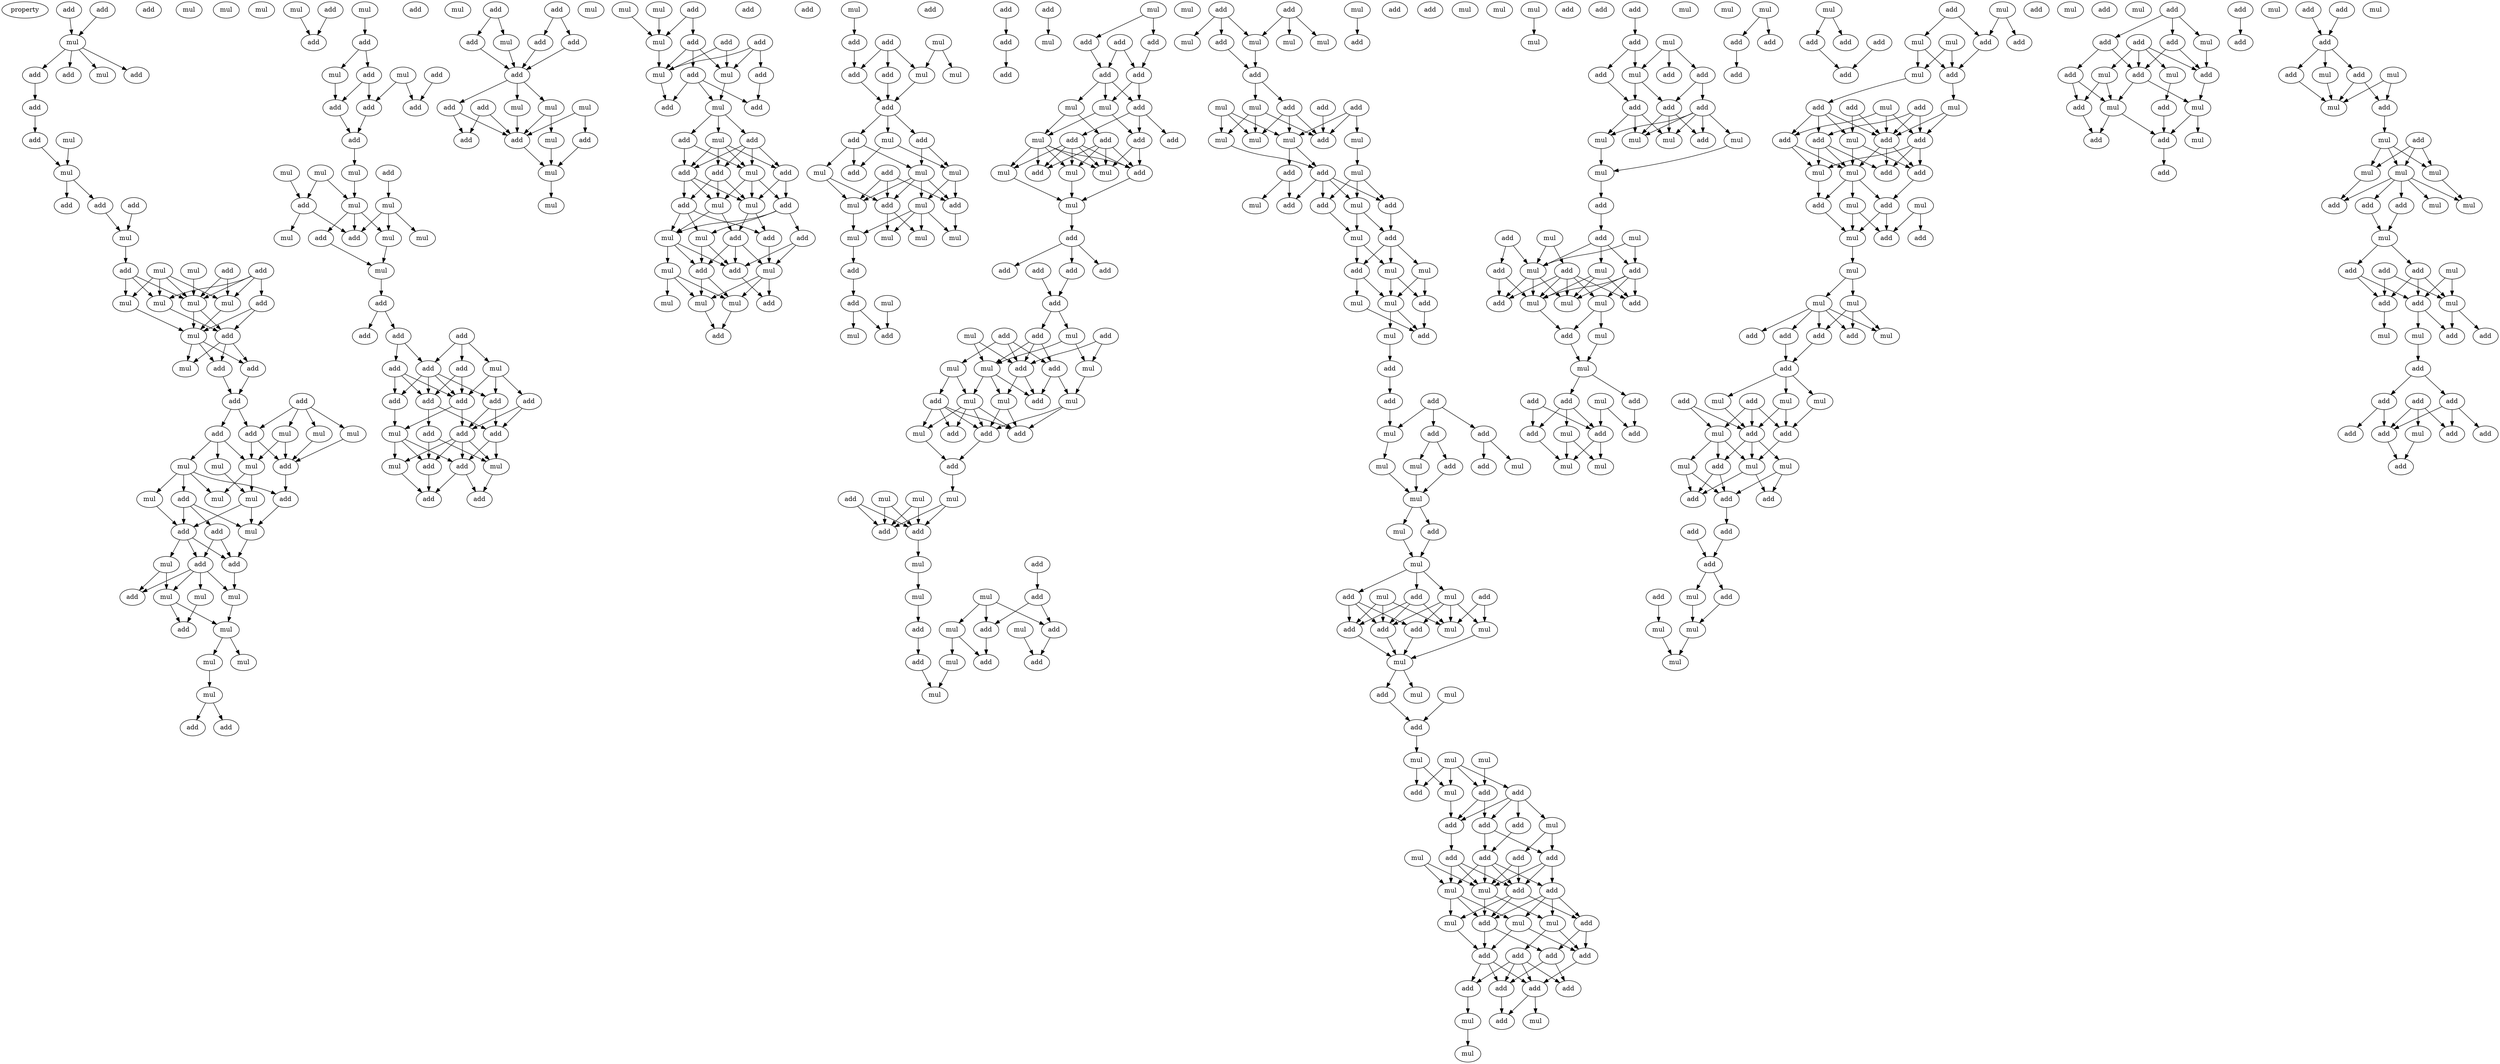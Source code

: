 digraph {
    node [fontcolor=black]
    property [mul=2,lf=1.3]
    0 [ label = add ];
    1 [ label = add ];
    2 [ label = mul ];
    3 [ label = mul ];
    4 [ label = add ];
    5 [ label = mul ];
    6 [ label = add ];
    7 [ label = add ];
    8 [ label = mul ];
    9 [ label = add ];
    10 [ label = mul ];
    11 [ label = add ];
    12 [ label = add ];
    13 [ label = mul ];
    14 [ label = mul ];
    15 [ label = add ];
    16 [ label = add ];
    17 [ label = add ];
    18 [ label = mul ];
    19 [ label = add ];
    20 [ label = add ];
    21 [ label = add ];
    22 [ label = mul ];
    23 [ label = mul ];
    24 [ label = mul ];
    25 [ label = mul ];
    26 [ label = mul ];
    27 [ label = mul ];
    28 [ label = add ];
    29 [ label = mul ];
    30 [ label = add ];
    31 [ label = mul ];
    32 [ label = add ];
    33 [ label = add ];
    34 [ label = add ];
    35 [ label = add ];
    36 [ label = mul ];
    37 [ label = mul ];
    38 [ label = add ];
    39 [ label = mul ];
    40 [ label = add ];
    41 [ label = mul ];
    42 [ label = mul ];
    43 [ label = mul ];
    44 [ label = add ];
    45 [ label = mul ];
    46 [ label = mul ];
    47 [ label = add ];
    48 [ label = add ];
    49 [ label = mul ];
    50 [ label = mul ];
    51 [ label = add ];
    52 [ label = add ];
    53 [ label = mul ];
    54 [ label = add ];
    55 [ label = add ];
    56 [ label = add ];
    57 [ label = mul ];
    58 [ label = mul ];
    59 [ label = mul ];
    60 [ label = add ];
    61 [ label = mul ];
    62 [ label = mul ];
    63 [ label = mul ];
    64 [ label = mul ];
    65 [ label = mul ];
    66 [ label = add ];
    67 [ label = add ];
    68 [ label = add ];
    69 [ label = add ];
    70 [ label = mul ];
    71 [ label = add ];
    72 [ label = add ];
    73 [ label = mul ];
    74 [ label = add ];
    75 [ label = mul ];
    76 [ label = add ];
    77 [ label = add ];
    78 [ label = add ];
    79 [ label = add ];
    80 [ label = mul ];
    81 [ label = add ];
    82 [ label = mul ];
    83 [ label = add ];
    84 [ label = mul ];
    85 [ label = add ];
    86 [ label = mul ];
    87 [ label = mul ];
    88 [ label = add ];
    89 [ label = mul ];
    90 [ label = mul ];
    91 [ label = mul ];
    92 [ label = add ];
    93 [ label = mul ];
    94 [ label = add ];
    95 [ label = add ];
    96 [ label = add ];
    97 [ label = mul ];
    98 [ label = add ];
    99 [ label = add ];
    100 [ label = add ];
    101 [ label = mul ];
    102 [ label = add ];
    103 [ label = add ];
    104 [ label = add ];
    105 [ label = add ];
    106 [ label = add ];
    107 [ label = add ];
    108 [ label = add ];
    109 [ label = add ];
    110 [ label = add ];
    111 [ label = mul ];
    112 [ label = add ];
    113 [ label = add ];
    114 [ label = mul ];
    115 [ label = mul ];
    116 [ label = add ];
    117 [ label = add ];
    118 [ label = add ];
    119 [ label = add ];
    120 [ label = add ];
    121 [ label = mul ];
    122 [ label = add ];
    123 [ label = add ];
    124 [ label = add ];
    125 [ label = mul ];
    126 [ label = add ];
    127 [ label = add ];
    128 [ label = mul ];
    129 [ label = mul ];
    130 [ label = add ];
    131 [ label = mul ];
    132 [ label = add ];
    133 [ label = add ];
    134 [ label = mul ];
    135 [ label = mul ];
    136 [ label = mul ];
    137 [ label = mul ];
    138 [ label = add ];
    139 [ label = add ];
    140 [ label = mul ];
    141 [ label = add ];
    142 [ label = mul ];
    143 [ label = add ];
    144 [ label = add ];
    145 [ label = mul ];
    146 [ label = add ];
    147 [ label = add ];
    148 [ label = mul ];
    149 [ label = add ];
    150 [ label = add ];
    151 [ label = mul ];
    152 [ label = add ];
    153 [ label = add ];
    154 [ label = mul ];
    155 [ label = add ];
    156 [ label = mul ];
    157 [ label = add ];
    158 [ label = add ];
    159 [ label = add ];
    160 [ label = mul ];
    161 [ label = add ];
    162 [ label = add ];
    163 [ label = mul ];
    164 [ label = add ];
    165 [ label = mul ];
    166 [ label = add ];
    167 [ label = mul ];
    168 [ label = add ];
    169 [ label = mul ];
    170 [ label = add ];
    171 [ label = add ];
    172 [ label = mul ];
    173 [ label = add ];
    174 [ label = mul ];
    175 [ label = mul ];
    176 [ label = mul ];
    177 [ label = add ];
    178 [ label = mul ];
    179 [ label = add ];
    180 [ label = mul ];
    181 [ label = add ];
    182 [ label = add ];
    183 [ label = add ];
    184 [ label = mul ];
    185 [ label = mul ];
    186 [ label = add ];
    187 [ label = add ];
    188 [ label = mul ];
    189 [ label = add ];
    190 [ label = add ];
    191 [ label = add ];
    192 [ label = mul ];
    193 [ label = mul ];
    194 [ label = mul ];
    195 [ label = add ];
    196 [ label = mul ];
    197 [ label = add ];
    198 [ label = add ];
    199 [ label = mul ];
    200 [ label = mul ];
    201 [ label = mul ];
    202 [ label = mul ];
    203 [ label = mul ];
    204 [ label = add ];
    205 [ label = mul ];
    206 [ label = add ];
    207 [ label = add ];
    208 [ label = mul ];
    209 [ label = add ];
    210 [ label = add ];
    211 [ label = add ];
    212 [ label = add ];
    213 [ label = mul ];
    214 [ label = add ];
    215 [ label = add ];
    216 [ label = mul ];
    217 [ label = add ];
    218 [ label = add ];
    219 [ label = add ];
    220 [ label = mul ];
    221 [ label = mul ];
    222 [ label = add ];
    223 [ label = mul ];
    224 [ label = add ];
    225 [ label = add ];
    226 [ label = add ];
    227 [ label = add ];
    228 [ label = add ];
    229 [ label = mul ];
    230 [ label = mul ];
    231 [ label = add ];
    232 [ label = mul ];
    233 [ label = mul ];
    234 [ label = add ];
    235 [ label = add ];
    236 [ label = add ];
    237 [ label = add ];
    238 [ label = mul ];
    239 [ label = add ];
    240 [ label = add ];
    241 [ label = add ];
    242 [ label = mul ];
    243 [ label = add ];
    244 [ label = add ];
    245 [ label = mul ];
    246 [ label = mul ];
    247 [ label = add ];
    248 [ label = add ];
    249 [ label = mul ];
    250 [ label = mul ];
    251 [ label = add ];
    252 [ label = add ];
    253 [ label = mul ];
    254 [ label = mul ];
    255 [ label = mul ];
    256 [ label = add ];
    257 [ label = add ];
    258 [ label = mul ];
    259 [ label = add ];
    260 [ label = add ];
    261 [ label = add ];
    262 [ label = mul ];
    263 [ label = mul ];
    264 [ label = mul ];
    265 [ label = add ];
    266 [ label = add ];
    267 [ label = add ];
    268 [ label = mul ];
    269 [ label = mul ];
    270 [ label = mul ];
    271 [ label = add ];
    272 [ label = mul ];
    273 [ label = mul ];
    274 [ label = add ];
    275 [ label = add ];
    276 [ label = add ];
    277 [ label = add ];
    278 [ label = add ];
    279 [ label = mul ];
    280 [ label = add ];
    281 [ label = mul ];
    282 [ label = add ];
    283 [ label = add ];
    284 [ label = mul ];
    285 [ label = add ];
    286 [ label = mul ];
    287 [ label = mul ];
    288 [ label = mul ];
    289 [ label = add ];
    290 [ label = mul ];
    291 [ label = mul ];
    292 [ label = add ];
    293 [ label = add ];
    294 [ label = add ];
    295 [ label = mul ];
    296 [ label = mul ];
    297 [ label = mul ];
    298 [ label = mul ];
    299 [ label = add ];
    300 [ label = add ];
    301 [ label = add ];
    302 [ label = mul ];
    303 [ label = mul ];
    304 [ label = mul ];
    305 [ label = add ];
    306 [ label = add ];
    307 [ label = add ];
    308 [ label = add ];
    309 [ label = mul ];
    310 [ label = mul ];
    311 [ label = mul ];
    312 [ label = add ];
    313 [ label = add ];
    314 [ label = mul ];
    315 [ label = mul ];
    316 [ label = mul ];
    317 [ label = add ];
    318 [ label = add ];
    319 [ label = mul ];
    320 [ label = add ];
    321 [ label = add ];
    322 [ label = add ];
    323 [ label = add ];
    324 [ label = mul ];
    325 [ label = add ];
    326 [ label = add ];
    327 [ label = add ];
    328 [ label = mul ];
    329 [ label = mul ];
    330 [ label = mul ];
    331 [ label = add ];
    332 [ label = mul ];
    333 [ label = mul ];
    334 [ label = add ];
    335 [ label = mul ];
    336 [ label = add ];
    337 [ label = mul ];
    338 [ label = add ];
    339 [ label = add ];
    340 [ label = mul ];
    341 [ label = mul ];
    342 [ label = add ];
    343 [ label = add ];
    344 [ label = add ];
    345 [ label = mul ];
    346 [ label = mul ];
    347 [ label = mul ];
    348 [ label = add ];
    349 [ label = mul ];
    350 [ label = add ];
    351 [ label = mul ];
    352 [ label = add ];
    353 [ label = mul ];
    354 [ label = mul ];
    355 [ label = mul ];
    356 [ label = mul ];
    357 [ label = add ];
    358 [ label = add ];
    359 [ label = mul ];
    360 [ label = add ];
    361 [ label = mul ];
    362 [ label = add ];
    363 [ label = add ];
    364 [ label = add ];
    365 [ label = add ];
    366 [ label = add ];
    367 [ label = mul ];
    368 [ label = add ];
    369 [ label = add ];
    370 [ label = add ];
    371 [ label = mul ];
    372 [ label = mul ];
    373 [ label = add ];
    374 [ label = mul ];
    375 [ label = mul ];
    376 [ label = add ];
    377 [ label = add ];
    378 [ label = mul ];
    379 [ label = add ];
    380 [ label = add ];
    381 [ label = add ];
    382 [ label = add ];
    383 [ label = add ];
    384 [ label = add ];
    385 [ label = add ];
    386 [ label = add ];
    387 [ label = mul ];
    388 [ label = add ];
    389 [ label = mul ];
    390 [ label = mul ];
    391 [ label = mul ];
    392 [ label = add ];
    393 [ label = mul ];
    394 [ label = add ];
    395 [ label = add ];
    396 [ label = add ];
    397 [ label = mul ];
    398 [ label = mul ];
    399 [ label = add ];
    400 [ label = add ];
    401 [ label = add ];
    402 [ label = add ];
    403 [ label = add ];
    404 [ label = add ];
    405 [ label = mul ];
    406 [ label = mul ];
    407 [ label = mul ];
    408 [ label = mul ];
    409 [ label = add ];
    410 [ label = mul ];
    411 [ label = add ];
    412 [ label = add ];
    413 [ label = add ];
    414 [ label = mul ];
    415 [ label = mul ];
    416 [ label = mul ];
    417 [ label = add ];
    418 [ label = add ];
    419 [ label = add ];
    420 [ label = mul ];
    421 [ label = add ];
    422 [ label = add ];
    423 [ label = mul ];
    424 [ label = mul ];
    425 [ label = mul ];
    426 [ label = mul ];
    427 [ label = add ];
    428 [ label = mul ];
    429 [ label = mul ];
    430 [ label = add ];
    431 [ label = add ];
    432 [ label = add ];
    433 [ label = add ];
    434 [ label = add ];
    435 [ label = add ];
    436 [ label = mul ];
    437 [ label = mul ];
    438 [ label = mul ];
    439 [ label = mul ];
    440 [ label = mul ];
    441 [ label = mul ];
    442 [ label = add ];
    443 [ label = add ];
    444 [ label = add ];
    445 [ label = mul ];
    446 [ label = add ];
    447 [ label = add ];
    448 [ label = add ];
    449 [ label = add ];
    450 [ label = add ];
    451 [ label = mul ];
    452 [ label = add ];
    453 [ label = mul ];
    454 [ label = add ];
    455 [ label = mul ];
    456 [ label = add ];
    457 [ label = mul ];
    458 [ label = add ];
    459 [ label = mul ];
    460 [ label = mul ];
    461 [ label = add ];
    462 [ label = add ];
    463 [ label = mul ];
    464 [ label = add ];
    465 [ label = add ];
    466 [ label = add ];
    467 [ label = add ];
    468 [ label = mul ];
    469 [ label = mul ];
    470 [ label = add ];
    471 [ label = add ];
    472 [ label = add ];
    473 [ label = mul ];
    474 [ label = add ];
    475 [ label = mul ];
    476 [ label = add ];
    477 [ label = mul ];
    478 [ label = add ];
    479 [ label = mul ];
    480 [ label = mul ];
    481 [ label = mul ];
    482 [ label = mul ];
    483 [ label = add ];
    484 [ label = add ];
    485 [ label = add ];
    486 [ label = add ];
    487 [ label = add ];
    488 [ label = mul ];
    489 [ label = add ];
    490 [ label = mul ];
    491 [ label = mul ];
    492 [ label = add ];
    493 [ label = add ];
    494 [ label = add ];
    495 [ label = mul ];
    496 [ label = mul ];
    497 [ label = mul ];
    498 [ label = mul ];
    499 [ label = add ];
    500 [ label = add ];
    501 [ label = add ];
    502 [ label = add ];
    503 [ label = add ];
    504 [ label = add ];
    505 [ label = add ];
    506 [ label = add ];
    507 [ label = mul ];
    508 [ label = add ];
    509 [ label = add ];
    510 [ label = mul ];
    511 [ label = mul ];
    512 [ label = mul ];
    513 [ label = add ];
    514 [ label = mul ];
    515 [ label = mul ];
    516 [ label = add ];
    517 [ label = add ];
    518 [ label = mul ];
    519 [ label = add ];
    520 [ label = add ];
    521 [ label = mul ];
    522 [ label = add ];
    523 [ label = mul ];
    524 [ label = add ];
    525 [ label = add ];
    526 [ label = add ];
    527 [ label = mul ];
    528 [ label = mul ];
    529 [ label = add ];
    530 [ label = add ];
    531 [ label = add ];
    532 [ label = mul ];
    533 [ label = add ];
    534 [ label = add ];
    535 [ label = add ];
    536 [ label = mul ];
    537 [ label = add ];
    538 [ label = add ];
    539 [ label = mul ];
    540 [ label = add ];
    541 [ label = mul ];
    542 [ label = mul ];
    543 [ label = add ];
    544 [ label = add ];
    545 [ label = add ];
    546 [ label = mul ];
    547 [ label = mul ];
    548 [ label = add ];
    549 [ label = mul ];
    550 [ label = mul ];
    551 [ label = mul ];
    552 [ label = add ];
    553 [ label = add ];
    554 [ label = add ];
    555 [ label = mul ];
    556 [ label = mul ];
    557 [ label = mul ];
    558 [ label = add ];
    559 [ label = add ];
    560 [ label = mul ];
    561 [ label = add ];
    562 [ label = add ];
    563 [ label = add ];
    564 [ label = mul ];
    565 [ label = add ];
    566 [ label = add ];
    567 [ label = mul ];
    568 [ label = mul ];
    569 [ label = add ];
    570 [ label = add ];
    571 [ label = add ];
    572 [ label = add ];
    573 [ label = add ];
    574 [ label = add ];
    575 [ label = mul ];
    576 [ label = add ];
    577 [ label = add ];
    578 [ label = add ];
    0 -> 5 [ name = 0 ];
    4 -> 5 [ name = 1 ];
    5 -> 6 [ name = 2 ];
    5 -> 7 [ name = 3 ];
    5 -> 8 [ name = 4 ];
    5 -> 9 [ name = 5 ];
    6 -> 11 [ name = 6 ];
    11 -> 12 [ name = 7 ];
    12 -> 14 [ name = 8 ];
    13 -> 14 [ name = 9 ];
    14 -> 15 [ name = 10 ];
    14 -> 17 [ name = 11 ];
    16 -> 18 [ name = 12 ];
    17 -> 18 [ name = 13 ];
    18 -> 21 [ name = 14 ];
    19 -> 24 [ name = 15 ];
    19 -> 27 [ name = 16 ];
    20 -> 24 [ name = 17 ];
    20 -> 26 [ name = 18 ];
    20 -> 27 [ name = 19 ];
    20 -> 28 [ name = 20 ];
    21 -> 24 [ name = 21 ];
    21 -> 25 [ name = 22 ];
    21 -> 26 [ name = 23 ];
    22 -> 24 [ name = 24 ];
    23 -> 24 [ name = 25 ];
    23 -> 25 [ name = 26 ];
    23 -> 26 [ name = 27 ];
    23 -> 27 [ name = 28 ];
    24 -> 29 [ name = 29 ];
    24 -> 30 [ name = 30 ];
    25 -> 29 [ name = 31 ];
    26 -> 30 [ name = 32 ];
    27 -> 29 [ name = 33 ];
    28 -> 29 [ name = 34 ];
    28 -> 30 [ name = 35 ];
    29 -> 31 [ name = 36 ];
    29 -> 32 [ name = 37 ];
    29 -> 33 [ name = 38 ];
    30 -> 31 [ name = 39 ];
    30 -> 32 [ name = 40 ];
    30 -> 33 [ name = 41 ];
    32 -> 34 [ name = 42 ];
    33 -> 34 [ name = 43 ];
    34 -> 38 [ name = 44 ];
    34 -> 40 [ name = 45 ];
    35 -> 36 [ name = 46 ];
    35 -> 37 [ name = 47 ];
    35 -> 39 [ name = 48 ];
    35 -> 40 [ name = 49 ];
    36 -> 44 [ name = 50 ];
    37 -> 44 [ name = 51 ];
    38 -> 41 [ name = 52 ];
    38 -> 42 [ name = 53 ];
    38 -> 43 [ name = 54 ];
    39 -> 42 [ name = 55 ];
    39 -> 44 [ name = 56 ];
    40 -> 42 [ name = 57 ];
    40 -> 44 [ name = 58 ];
    41 -> 45 [ name = 59 ];
    41 -> 46 [ name = 60 ];
    41 -> 47 [ name = 61 ];
    41 -> 48 [ name = 62 ];
    42 -> 45 [ name = 63 ];
    42 -> 49 [ name = 64 ];
    43 -> 49 [ name = 65 ];
    44 -> 48 [ name = 66 ];
    46 -> 52 [ name = 67 ];
    47 -> 50 [ name = 68 ];
    47 -> 51 [ name = 69 ];
    47 -> 52 [ name = 70 ];
    48 -> 50 [ name = 71 ];
    49 -> 50 [ name = 72 ];
    49 -> 52 [ name = 73 ];
    50 -> 55 [ name = 74 ];
    51 -> 54 [ name = 75 ];
    51 -> 55 [ name = 76 ];
    52 -> 53 [ name = 77 ];
    52 -> 54 [ name = 78 ];
    52 -> 55 [ name = 79 ];
    53 -> 56 [ name = 80 ];
    53 -> 57 [ name = 81 ];
    54 -> 56 [ name = 82 ];
    54 -> 57 [ name = 83 ];
    54 -> 58 [ name = 84 ];
    54 -> 59 [ name = 85 ];
    55 -> 58 [ name = 86 ];
    57 -> 60 [ name = 87 ];
    57 -> 61 [ name = 88 ];
    58 -> 61 [ name = 89 ];
    59 -> 60 [ name = 90 ];
    61 -> 62 [ name = 91 ];
    61 -> 63 [ name = 92 ];
    62 -> 64 [ name = 93 ];
    64 -> 66 [ name = 94 ];
    64 -> 67 [ name = 95 ];
    65 -> 69 [ name = 96 ];
    68 -> 69 [ name = 97 ];
    70 -> 71 [ name = 98 ];
    71 -> 72 [ name = 99 ];
    71 -> 75 [ name = 100 ];
    72 -> 76 [ name = 101 ];
    72 -> 77 [ name = 102 ];
    73 -> 76 [ name = 103 ];
    73 -> 78 [ name = 104 ];
    74 -> 78 [ name = 105 ];
    75 -> 77 [ name = 106 ];
    76 -> 79 [ name = 107 ];
    77 -> 79 [ name = 108 ];
    79 -> 80 [ name = 109 ];
    80 -> 87 [ name = 110 ];
    82 -> 85 [ name = 111 ];
    82 -> 87 [ name = 112 ];
    83 -> 86 [ name = 113 ];
    84 -> 85 [ name = 114 ];
    85 -> 88 [ name = 115 ];
    85 -> 91 [ name = 116 ];
    86 -> 88 [ name = 117 ];
    86 -> 89 [ name = 118 ];
    86 -> 90 [ name = 119 ];
    87 -> 88 [ name = 120 ];
    87 -> 90 [ name = 121 ];
    87 -> 92 [ name = 122 ];
    90 -> 93 [ name = 123 ];
    92 -> 93 [ name = 124 ];
    93 -> 94 [ name = 125 ];
    94 -> 96 [ name = 126 ];
    94 -> 98 [ name = 127 ];
    95 -> 100 [ name = 128 ];
    95 -> 101 [ name = 129 ];
    95 -> 102 [ name = 130 ];
    98 -> 99 [ name = 131 ];
    98 -> 100 [ name = 132 ];
    99 -> 103 [ name = 133 ];
    99 -> 104 [ name = 134 ];
    99 -> 107 [ name = 135 ];
    100 -> 103 [ name = 136 ];
    100 -> 104 [ name = 137 ];
    100 -> 105 [ name = 138 ];
    100 -> 107 [ name = 139 ];
    101 -> 104 [ name = 140 ];
    101 -> 105 [ name = 141 ];
    101 -> 106 [ name = 142 ];
    102 -> 103 [ name = 143 ];
    102 -> 104 [ name = 144 ];
    103 -> 108 [ name = 145 ];
    103 -> 110 [ name = 146 ];
    104 -> 109 [ name = 147 ];
    104 -> 111 [ name = 148 ];
    105 -> 108 [ name = 149 ];
    105 -> 109 [ name = 150 ];
    106 -> 108 [ name = 151 ];
    106 -> 109 [ name = 152 ];
    107 -> 111 [ name = 153 ];
    108 -> 113 [ name = 154 ];
    108 -> 115 [ name = 155 ];
    109 -> 112 [ name = 156 ];
    109 -> 113 [ name = 157 ];
    109 -> 114 [ name = 158 ];
    109 -> 115 [ name = 159 ];
    110 -> 112 [ name = 160 ];
    110 -> 115 [ name = 161 ];
    111 -> 112 [ name = 162 ];
    111 -> 113 [ name = 163 ];
    111 -> 114 [ name = 164 ];
    112 -> 116 [ name = 165 ];
    113 -> 116 [ name = 166 ];
    113 -> 117 [ name = 167 ];
    114 -> 116 [ name = 168 ];
    115 -> 117 [ name = 169 ];
    118 -> 120 [ name = 170 ];
    118 -> 121 [ name = 171 ];
    119 -> 122 [ name = 172 ];
    119 -> 123 [ name = 173 ];
    120 -> 124 [ name = 174 ];
    121 -> 124 [ name = 175 ];
    122 -> 124 [ name = 176 ];
    123 -> 124 [ name = 177 ];
    124 -> 126 [ name = 178 ];
    124 -> 128 [ name = 179 ];
    124 -> 129 [ name = 180 ];
    125 -> 130 [ name = 181 ];
    125 -> 133 [ name = 182 ];
    126 -> 132 [ name = 183 ];
    126 -> 133 [ name = 184 ];
    127 -> 132 [ name = 185 ];
    127 -> 133 [ name = 186 ];
    128 -> 131 [ name = 187 ];
    128 -> 133 [ name = 188 ];
    129 -> 133 [ name = 189 ];
    130 -> 134 [ name = 190 ];
    131 -> 134 [ name = 191 ];
    133 -> 134 [ name = 192 ];
    134 -> 135 [ name = 193 ];
    137 -> 142 [ name = 194 ];
    139 -> 142 [ name = 195 ];
    139 -> 143 [ name = 196 ];
    140 -> 142 [ name = 197 ];
    141 -> 145 [ name = 198 ];
    141 -> 148 [ name = 199 ];
    142 -> 148 [ name = 200 ];
    143 -> 145 [ name = 201 ];
    143 -> 146 [ name = 202 ];
    143 -> 148 [ name = 203 ];
    144 -> 145 [ name = 204 ];
    144 -> 147 [ name = 205 ];
    144 -> 148 [ name = 206 ];
    145 -> 151 [ name = 207 ];
    146 -> 149 [ name = 208 ];
    146 -> 150 [ name = 209 ];
    146 -> 151 [ name = 210 ];
    147 -> 149 [ name = 211 ];
    148 -> 150 [ name = 212 ];
    151 -> 152 [ name = 213 ];
    151 -> 153 [ name = 214 ];
    151 -> 154 [ name = 215 ];
    152 -> 155 [ name = 216 ];
    152 -> 156 [ name = 217 ];
    153 -> 155 [ name = 218 ];
    153 -> 156 [ name = 219 ];
    153 -> 157 [ name = 220 ];
    153 -> 159 [ name = 221 ];
    154 -> 155 [ name = 222 ];
    154 -> 156 [ name = 223 ];
    154 -> 157 [ name = 224 ];
    154 -> 159 [ name = 225 ];
    155 -> 160 [ name = 226 ];
    155 -> 161 [ name = 227 ];
    155 -> 163 [ name = 228 ];
    156 -> 160 [ name = 229 ];
    156 -> 162 [ name = 230 ];
    156 -> 163 [ name = 231 ];
    157 -> 160 [ name = 232 ];
    157 -> 162 [ name = 233 ];
    159 -> 160 [ name = 234 ];
    159 -> 161 [ name = 235 ];
    159 -> 163 [ name = 236 ];
    160 -> 164 [ name = 237 ];
    160 -> 168 [ name = 238 ];
    161 -> 164 [ name = 239 ];
    161 -> 165 [ name = 240 ];
    161 -> 167 [ name = 241 ];
    162 -> 165 [ name = 242 ];
    162 -> 166 [ name = 243 ];
    162 -> 167 [ name = 244 ];
    163 -> 165 [ name = 245 ];
    163 -> 168 [ name = 246 ];
    164 -> 169 [ name = 247 ];
    165 -> 170 [ name = 248 ];
    165 -> 171 [ name = 249 ];
    165 -> 172 [ name = 250 ];
    166 -> 169 [ name = 251 ];
    166 -> 170 [ name = 252 ];
    167 -> 170 [ name = 253 ];
    167 -> 171 [ name = 254 ];
    168 -> 169 [ name = 255 ];
    168 -> 170 [ name = 256 ];
    168 -> 171 [ name = 257 ];
    169 -> 173 [ name = 258 ];
    169 -> 175 [ name = 259 ];
    169 -> 176 [ name = 260 ];
    170 -> 173 [ name = 261 ];
    171 -> 175 [ name = 262 ];
    171 -> 176 [ name = 263 ];
    172 -> 174 [ name = 264 ];
    172 -> 175 [ name = 265 ];
    172 -> 176 [ name = 266 ];
    175 -> 177 [ name = 267 ];
    176 -> 177 [ name = 268 ];
    178 -> 179 [ name = 269 ];
    179 -> 186 [ name = 270 ];
    180 -> 184 [ name = 271 ];
    180 -> 185 [ name = 272 ];
    181 -> 183 [ name = 273 ];
    181 -> 185 [ name = 274 ];
    181 -> 186 [ name = 275 ];
    183 -> 187 [ name = 276 ];
    185 -> 187 [ name = 277 ];
    186 -> 187 [ name = 278 ];
    187 -> 188 [ name = 279 ];
    187 -> 189 [ name = 280 ];
    187 -> 190 [ name = 281 ];
    188 -> 191 [ name = 282 ];
    188 -> 192 [ name = 283 ];
    189 -> 191 [ name = 284 ];
    189 -> 193 [ name = 285 ];
    189 -> 194 [ name = 286 ];
    190 -> 192 [ name = 287 ];
    190 -> 194 [ name = 288 ];
    192 -> 197 [ name = 289 ];
    192 -> 199 [ name = 290 ];
    193 -> 196 [ name = 291 ];
    193 -> 198 [ name = 292 ];
    194 -> 196 [ name = 293 ];
    194 -> 197 [ name = 294 ];
    194 -> 198 [ name = 295 ];
    194 -> 199 [ name = 296 ];
    195 -> 196 [ name = 297 ];
    195 -> 197 [ name = 298 ];
    195 -> 198 [ name = 299 ];
    196 -> 200 [ name = 300 ];
    197 -> 202 [ name = 301 ];
    198 -> 201 [ name = 302 ];
    198 -> 203 [ name = 303 ];
    199 -> 200 [ name = 304 ];
    199 -> 201 [ name = 305 ];
    199 -> 202 [ name = 306 ];
    199 -> 203 [ name = 307 ];
    200 -> 204 [ name = 308 ];
    204 -> 206 [ name = 309 ];
    205 -> 209 [ name = 310 ];
    206 -> 208 [ name = 311 ];
    206 -> 209 [ name = 312 ];
    207 -> 210 [ name = 313 ];
    210 -> 211 [ name = 314 ];
    212 -> 216 [ name = 315 ];
    213 -> 215 [ name = 316 ];
    213 -> 217 [ name = 317 ];
    214 -> 218 [ name = 318 ];
    214 -> 219 [ name = 319 ];
    215 -> 219 [ name = 320 ];
    217 -> 218 [ name = 321 ];
    218 -> 221 [ name = 322 ];
    218 -> 222 [ name = 323 ];
    219 -> 220 [ name = 324 ];
    219 -> 221 [ name = 325 ];
    219 -> 222 [ name = 326 ];
    220 -> 223 [ name = 327 ];
    220 -> 227 [ name = 328 ];
    221 -> 223 [ name = 329 ];
    221 -> 226 [ name = 330 ];
    222 -> 224 [ name = 331 ];
    222 -> 225 [ name = 332 ];
    222 -> 226 [ name = 333 ];
    223 -> 228 [ name = 334 ];
    223 -> 229 [ name = 335 ];
    223 -> 230 [ name = 336 ];
    223 -> 231 [ name = 337 ];
    223 -> 232 [ name = 338 ];
    225 -> 228 [ name = 339 ];
    225 -> 229 [ name = 340 ];
    225 -> 230 [ name = 341 ];
    225 -> 231 [ name = 342 ];
    225 -> 232 [ name = 343 ];
    226 -> 228 [ name = 344 ];
    226 -> 230 [ name = 345 ];
    227 -> 228 [ name = 346 ];
    227 -> 230 [ name = 347 ];
    227 -> 231 [ name = 348 ];
    227 -> 232 [ name = 349 ];
    228 -> 233 [ name = 350 ];
    229 -> 233 [ name = 351 ];
    232 -> 233 [ name = 352 ];
    233 -> 234 [ name = 353 ];
    234 -> 236 [ name = 354 ];
    234 -> 237 [ name = 355 ];
    234 -> 239 [ name = 356 ];
    235 -> 240 [ name = 357 ];
    237 -> 240 [ name = 358 ];
    240 -> 241 [ name = 359 ];
    240 -> 245 [ name = 360 ];
    241 -> 247 [ name = 361 ];
    241 -> 248 [ name = 362 ];
    241 -> 249 [ name = 363 ];
    242 -> 247 [ name = 364 ];
    242 -> 249 [ name = 365 ];
    243 -> 246 [ name = 366 ];
    243 -> 247 [ name = 367 ];
    244 -> 247 [ name = 368 ];
    244 -> 248 [ name = 369 ];
    244 -> 250 [ name = 370 ];
    245 -> 246 [ name = 371 ];
    245 -> 249 [ name = 372 ];
    246 -> 254 [ name = 373 ];
    247 -> 251 [ name = 374 ];
    247 -> 255 [ name = 375 ];
    248 -> 251 [ name = 376 ];
    248 -> 254 [ name = 377 ];
    249 -> 251 [ name = 378 ];
    249 -> 253 [ name = 379 ];
    249 -> 255 [ name = 380 ];
    250 -> 252 [ name = 381 ];
    250 -> 253 [ name = 382 ];
    252 -> 256 [ name = 383 ];
    252 -> 257 [ name = 384 ];
    252 -> 258 [ name = 385 ];
    252 -> 259 [ name = 386 ];
    253 -> 256 [ name = 387 ];
    253 -> 257 [ name = 388 ];
    253 -> 258 [ name = 389 ];
    253 -> 259 [ name = 390 ];
    254 -> 257 [ name = 391 ];
    254 -> 259 [ name = 392 ];
    255 -> 257 [ name = 393 ];
    255 -> 259 [ name = 394 ];
    257 -> 260 [ name = 395 ];
    258 -> 260 [ name = 396 ];
    260 -> 264 [ name = 397 ];
    261 -> 265 [ name = 398 ];
    261 -> 266 [ name = 399 ];
    262 -> 265 [ name = 400 ];
    262 -> 266 [ name = 401 ];
    263 -> 265 [ name = 402 ];
    263 -> 266 [ name = 403 ];
    264 -> 265 [ name = 404 ];
    264 -> 266 [ name = 405 ];
    266 -> 268 [ name = 406 ];
    267 -> 271 [ name = 407 ];
    268 -> 270 [ name = 408 ];
    269 -> 272 [ name = 409 ];
    269 -> 274 [ name = 410 ];
    269 -> 275 [ name = 411 ];
    270 -> 276 [ name = 412 ];
    271 -> 274 [ name = 413 ];
    271 -> 275 [ name = 414 ];
    272 -> 278 [ name = 415 ];
    272 -> 279 [ name = 416 ];
    273 -> 277 [ name = 417 ];
    274 -> 277 [ name = 418 ];
    275 -> 278 [ name = 419 ];
    276 -> 280 [ name = 420 ];
    279 -> 281 [ name = 421 ];
    280 -> 281 [ name = 422 ];
    282 -> 285 [ name = 423 ];
    282 -> 286 [ name = 424 ];
    282 -> 287 [ name = 425 ];
    283 -> 284 [ name = 426 ];
    283 -> 286 [ name = 427 ];
    283 -> 288 [ name = 428 ];
    285 -> 289 [ name = 429 ];
    286 -> 289 [ name = 430 ];
    289 -> 290 [ name = 431 ];
    289 -> 292 [ name = 432 ];
    290 -> 296 [ name = 433 ];
    290 -> 298 [ name = 434 ];
    290 -> 299 [ name = 435 ];
    291 -> 295 [ name = 436 ];
    291 -> 296 [ name = 437 ];
    291 -> 298 [ name = 438 ];
    292 -> 295 [ name = 439 ];
    292 -> 298 [ name = 440 ];
    292 -> 299 [ name = 441 ];
    293 -> 299 [ name = 442 ];
    294 -> 295 [ name = 443 ];
    294 -> 297 [ name = 444 ];
    294 -> 299 [ name = 445 ];
    295 -> 300 [ name = 446 ];
    295 -> 301 [ name = 447 ];
    296 -> 301 [ name = 448 ];
    297 -> 302 [ name = 449 ];
    300 -> 304 [ name = 450 ];
    300 -> 306 [ name = 451 ];
    301 -> 303 [ name = 452 ];
    301 -> 305 [ name = 453 ];
    301 -> 306 [ name = 454 ];
    301 -> 307 [ name = 455 ];
    302 -> 303 [ name = 456 ];
    302 -> 305 [ name = 457 ];
    302 -> 307 [ name = 458 ];
    303 -> 308 [ name = 459 ];
    303 -> 309 [ name = 460 ];
    305 -> 308 [ name = 461 ];
    307 -> 309 [ name = 462 ];
    308 -> 310 [ name = 463 ];
    308 -> 311 [ name = 464 ];
    308 -> 312 [ name = 465 ];
    309 -> 311 [ name = 466 ];
    309 -> 312 [ name = 467 ];
    310 -> 313 [ name = 468 ];
    310 -> 314 [ name = 469 ];
    311 -> 313 [ name = 470 ];
    311 -> 314 [ name = 471 ];
    312 -> 314 [ name = 472 ];
    312 -> 315 [ name = 473 ];
    313 -> 317 [ name = 474 ];
    314 -> 317 [ name = 475 ];
    314 -> 319 [ name = 476 ];
    315 -> 317 [ name = 477 ];
    316 -> 318 [ name = 478 ];
    319 -> 320 [ name = 479 ];
    320 -> 323 [ name = 480 ];
    322 -> 324 [ name = 481 ];
    322 -> 325 [ name = 482 ];
    322 -> 326 [ name = 483 ];
    323 -> 324 [ name = 484 ];
    324 -> 330 [ name = 485 ];
    325 -> 327 [ name = 486 ];
    325 -> 328 [ name = 487 ];
    326 -> 329 [ name = 488 ];
    326 -> 331 [ name = 489 ];
    327 -> 332 [ name = 490 ];
    328 -> 332 [ name = 491 ];
    330 -> 332 [ name = 492 ];
    332 -> 333 [ name = 493 ];
    332 -> 334 [ name = 494 ];
    333 -> 335 [ name = 495 ];
    334 -> 335 [ name = 496 ];
    335 -> 338 [ name = 497 ];
    335 -> 339 [ name = 498 ];
    335 -> 340 [ name = 499 ];
    336 -> 341 [ name = 500 ];
    336 -> 345 [ name = 501 ];
    337 -> 342 [ name = 502 ];
    337 -> 344 [ name = 503 ];
    337 -> 345 [ name = 504 ];
    338 -> 342 [ name = 505 ];
    338 -> 343 [ name = 506 ];
    338 -> 344 [ name = 507 ];
    339 -> 342 [ name = 508 ];
    339 -> 344 [ name = 509 ];
    339 -> 345 [ name = 510 ];
    340 -> 341 [ name = 511 ];
    340 -> 342 [ name = 512 ];
    340 -> 343 [ name = 513 ];
    340 -> 345 [ name = 514 ];
    341 -> 346 [ name = 515 ];
    342 -> 346 [ name = 516 ];
    343 -> 346 [ name = 517 ];
    344 -> 346 [ name = 518 ];
    346 -> 350 [ name = 519 ];
    346 -> 351 [ name = 520 ];
    347 -> 352 [ name = 521 ];
    350 -> 352 [ name = 522 ];
    352 -> 356 [ name = 523 ];
    353 -> 357 [ name = 524 ];
    353 -> 358 [ name = 525 ];
    353 -> 359 [ name = 526 ];
    353 -> 360 [ name = 527 ];
    354 -> 358 [ name = 528 ];
    356 -> 357 [ name = 529 ];
    356 -> 359 [ name = 530 ];
    358 -> 363 [ name = 531 ];
    358 -> 364 [ name = 532 ];
    359 -> 364 [ name = 533 ];
    360 -> 361 [ name = 534 ];
    360 -> 362 [ name = 535 ];
    360 -> 363 [ name = 536 ];
    360 -> 364 [ name = 537 ];
    361 -> 365 [ name = 538 ];
    361 -> 369 [ name = 539 ];
    362 -> 366 [ name = 540 ];
    363 -> 366 [ name = 541 ];
    363 -> 369 [ name = 542 ];
    364 -> 368 [ name = 543 ];
    365 -> 370 [ name = 544 ];
    365 -> 372 [ name = 545 ];
    366 -> 370 [ name = 546 ];
    366 -> 371 [ name = 547 ];
    366 -> 372 [ name = 548 ];
    366 -> 373 [ name = 549 ];
    367 -> 371 [ name = 550 ];
    367 -> 372 [ name = 551 ];
    368 -> 370 [ name = 552 ];
    368 -> 371 [ name = 553 ];
    368 -> 372 [ name = 554 ];
    369 -> 370 [ name = 555 ];
    369 -> 372 [ name = 556 ];
    369 -> 373 [ name = 557 ];
    370 -> 375 [ name = 558 ];
    370 -> 376 [ name = 559 ];
    370 -> 377 [ name = 560 ];
    371 -> 375 [ name = 561 ];
    371 -> 377 [ name = 562 ];
    371 -> 378 [ name = 563 ];
    372 -> 374 [ name = 564 ];
    372 -> 377 [ name = 565 ];
    373 -> 374 [ name = 566 ];
    373 -> 376 [ name = 567 ];
    373 -> 377 [ name = 568 ];
    373 -> 378 [ name = 569 ];
    374 -> 379 [ name = 570 ];
    374 -> 380 [ name = 571 ];
    375 -> 382 [ name = 572 ];
    376 -> 379 [ name = 573 ];
    376 -> 381 [ name = 574 ];
    377 -> 381 [ name = 575 ];
    377 -> 382 [ name = 576 ];
    378 -> 379 [ name = 577 ];
    378 -> 382 [ name = 578 ];
    379 -> 385 [ name = 579 ];
    380 -> 383 [ name = 580 ];
    380 -> 384 [ name = 581 ];
    380 -> 385 [ name = 582 ];
    380 -> 386 [ name = 583 ];
    381 -> 384 [ name = 584 ];
    381 -> 386 [ name = 585 ];
    382 -> 383 [ name = 586 ];
    382 -> 385 [ name = 587 ];
    382 -> 386 [ name = 588 ];
    383 -> 389 [ name = 589 ];
    385 -> 387 [ name = 590 ];
    385 -> 388 [ name = 591 ];
    386 -> 388 [ name = 592 ];
    389 -> 390 [ name = 593 ];
    391 -> 393 [ name = 594 ];
    395 -> 396 [ name = 595 ];
    396 -> 398 [ name = 596 ];
    396 -> 401 [ name = 597 ];
    397 -> 398 [ name = 598 ];
    397 -> 399 [ name = 599 ];
    397 -> 400 [ name = 600 ];
    398 -> 403 [ name = 601 ];
    398 -> 404 [ name = 602 ];
    399 -> 402 [ name = 603 ];
    399 -> 403 [ name = 604 ];
    401 -> 404 [ name = 605 ];
    402 -> 405 [ name = 606 ];
    402 -> 406 [ name = 607 ];
    402 -> 407 [ name = 608 ];
    402 -> 408 [ name = 609 ];
    402 -> 409 [ name = 610 ];
    403 -> 406 [ name = 611 ];
    403 -> 408 [ name = 612 ];
    403 -> 409 [ name = 613 ];
    404 -> 405 [ name = 614 ];
    404 -> 406 [ name = 615 ];
    404 -> 408 [ name = 616 ];
    405 -> 410 [ name = 617 ];
    407 -> 410 [ name = 618 ];
    410 -> 411 [ name = 619 ];
    411 -> 412 [ name = 620 ];
    412 -> 416 [ name = 621 ];
    412 -> 417 [ name = 622 ];
    412 -> 420 [ name = 623 ];
    413 -> 416 [ name = 624 ];
    413 -> 419 [ name = 625 ];
    414 -> 416 [ name = 626 ];
    414 -> 418 [ name = 627 ];
    415 -> 416 [ name = 628 ];
    415 -> 417 [ name = 629 ];
    416 -> 422 [ name = 630 ];
    416 -> 423 [ name = 631 ];
    416 -> 425 [ name = 632 ];
    417 -> 421 [ name = 633 ];
    417 -> 423 [ name = 634 ];
    417 -> 424 [ name = 635 ];
    417 -> 425 [ name = 636 ];
    418 -> 421 [ name = 637 ];
    418 -> 422 [ name = 638 ];
    418 -> 423 [ name = 639 ];
    418 -> 424 [ name = 640 ];
    418 -> 425 [ name = 641 ];
    419 -> 422 [ name = 642 ];
    419 -> 425 [ name = 643 ];
    420 -> 421 [ name = 644 ];
    420 -> 423 [ name = 645 ];
    420 -> 425 [ name = 646 ];
    424 -> 426 [ name = 647 ];
    424 -> 427 [ name = 648 ];
    425 -> 427 [ name = 649 ];
    426 -> 428 [ name = 650 ];
    427 -> 428 [ name = 651 ];
    428 -> 430 [ name = 652 ];
    428 -> 432 [ name = 653 ];
    429 -> 433 [ name = 654 ];
    429 -> 434 [ name = 655 ];
    430 -> 434 [ name = 656 ];
    430 -> 435 [ name = 657 ];
    430 -> 436 [ name = 658 ];
    431 -> 434 [ name = 659 ];
    431 -> 435 [ name = 660 ];
    432 -> 433 [ name = 661 ];
    434 -> 437 [ name = 662 ];
    434 -> 439 [ name = 663 ];
    435 -> 439 [ name = 664 ];
    436 -> 437 [ name = 665 ];
    436 -> 439 [ name = 666 ];
    441 -> 442 [ name = 667 ];
    441 -> 443 [ name = 668 ];
    442 -> 444 [ name = 669 ];
    445 -> 446 [ name = 670 ];
    445 -> 448 [ name = 671 ];
    446 -> 449 [ name = 672 ];
    447 -> 449 [ name = 673 ];
    450 -> 452 [ name = 674 ];
    450 -> 455 [ name = 675 ];
    451 -> 452 [ name = 676 ];
    451 -> 454 [ name = 677 ];
    452 -> 456 [ name = 678 ];
    453 -> 456 [ name = 679 ];
    453 -> 457 [ name = 680 ];
    455 -> 456 [ name = 681 ];
    455 -> 457 [ name = 682 ];
    456 -> 460 [ name = 683 ];
    457 -> 462 [ name = 684 ];
    458 -> 464 [ name = 685 ];
    458 -> 465 [ name = 686 ];
    458 -> 466 [ name = 687 ];
    459 -> 464 [ name = 688 ];
    459 -> 465 [ name = 689 ];
    459 -> 467 [ name = 690 ];
    460 -> 464 [ name = 691 ];
    460 -> 465 [ name = 692 ];
    461 -> 463 [ name = 693 ];
    461 -> 464 [ name = 694 ];
    462 -> 463 [ name = 695 ];
    462 -> 464 [ name = 696 ];
    462 -> 466 [ name = 697 ];
    462 -> 467 [ name = 698 ];
    463 -> 469 [ name = 699 ];
    463 -> 471 [ name = 700 ];
    464 -> 469 [ name = 701 ];
    464 -> 470 [ name = 702 ];
    464 -> 471 [ name = 703 ];
    465 -> 468 [ name = 704 ];
    465 -> 470 [ name = 705 ];
    465 -> 471 [ name = 706 ];
    466 -> 468 [ name = 707 ];
    466 -> 469 [ name = 708 ];
    466 -> 470 [ name = 709 ];
    467 -> 468 [ name = 710 ];
    467 -> 469 [ name = 711 ];
    468 -> 474 [ name = 712 ];
    469 -> 472 [ name = 713 ];
    469 -> 474 [ name = 714 ];
    469 -> 475 [ name = 715 ];
    471 -> 472 [ name = 716 ];
    472 -> 477 [ name = 717 ];
    472 -> 478 [ name = 718 ];
    473 -> 476 [ name = 719 ];
    473 -> 478 [ name = 720 ];
    474 -> 477 [ name = 721 ];
    475 -> 477 [ name = 722 ];
    475 -> 478 [ name = 723 ];
    477 -> 479 [ name = 724 ];
    479 -> 480 [ name = 725 ];
    479 -> 481 [ name = 726 ];
    480 -> 482 [ name = 727 ];
    480 -> 484 [ name = 728 ];
    480 -> 486 [ name = 729 ];
    481 -> 482 [ name = 730 ];
    481 -> 483 [ name = 731 ];
    481 -> 484 [ name = 732 ];
    481 -> 485 [ name = 733 ];
    481 -> 486 [ name = 734 ];
    484 -> 487 [ name = 735 ];
    485 -> 487 [ name = 736 ];
    487 -> 488 [ name = 737 ];
    487 -> 490 [ name = 738 ];
    487 -> 491 [ name = 739 ];
    488 -> 494 [ name = 740 ];
    489 -> 493 [ name = 741 ];
    489 -> 494 [ name = 742 ];
    489 -> 495 [ name = 743 ];
    490 -> 493 [ name = 744 ];
    491 -> 493 [ name = 745 ];
    491 -> 494 [ name = 746 ];
    492 -> 494 [ name = 747 ];
    492 -> 495 [ name = 748 ];
    493 -> 498 [ name = 749 ];
    494 -> 496 [ name = 750 ];
    494 -> 498 [ name = 751 ];
    494 -> 500 [ name = 752 ];
    495 -> 497 [ name = 753 ];
    495 -> 498 [ name = 754 ];
    495 -> 500 [ name = 755 ];
    496 -> 501 [ name = 756 ];
    496 -> 502 [ name = 757 ];
    497 -> 501 [ name = 758 ];
    497 -> 503 [ name = 759 ];
    498 -> 502 [ name = 760 ];
    498 -> 503 [ name = 761 ];
    500 -> 501 [ name = 762 ];
    500 -> 503 [ name = 763 ];
    501 -> 505 [ name = 764 ];
    504 -> 506 [ name = 765 ];
    505 -> 506 [ name = 766 ];
    506 -> 507 [ name = 767 ];
    506 -> 508 [ name = 768 ];
    507 -> 511 [ name = 769 ];
    508 -> 511 [ name = 770 ];
    509 -> 510 [ name = 771 ];
    510 -> 514 [ name = 772 ];
    511 -> 514 [ name = 773 ];
    516 -> 518 [ name = 774 ];
    516 -> 519 [ name = 775 ];
    516 -> 520 [ name = 776 ];
    517 -> 521 [ name = 777 ];
    517 -> 522 [ name = 778 ];
    517 -> 523 [ name = 779 ];
    517 -> 525 [ name = 780 ];
    518 -> 525 [ name = 781 ];
    519 -> 522 [ name = 782 ];
    519 -> 524 [ name = 783 ];
    520 -> 522 [ name = 784 ];
    520 -> 525 [ name = 785 ];
    521 -> 526 [ name = 786 ];
    522 -> 527 [ name = 787 ];
    522 -> 528 [ name = 788 ];
    523 -> 527 [ name = 789 ];
    523 -> 529 [ name = 790 ];
    524 -> 527 [ name = 791 ];
    524 -> 529 [ name = 792 ];
    525 -> 528 [ name = 793 ];
    526 -> 531 [ name = 794 ];
    527 -> 530 [ name = 795 ];
    527 -> 531 [ name = 796 ];
    528 -> 531 [ name = 797 ];
    528 -> 532 [ name = 798 ];
    529 -> 530 [ name = 799 ];
    531 -> 533 [ name = 800 ];
    534 -> 535 [ name = 801 ];
    537 -> 540 [ name = 802 ];
    538 -> 540 [ name = 803 ];
    540 -> 541 [ name = 804 ];
    540 -> 543 [ name = 805 ];
    540 -> 544 [ name = 806 ];
    541 -> 546 [ name = 807 ];
    542 -> 545 [ name = 808 ];
    542 -> 546 [ name = 809 ];
    543 -> 546 [ name = 810 ];
    544 -> 545 [ name = 811 ];
    544 -> 546 [ name = 812 ];
    545 -> 547 [ name = 813 ];
    547 -> 549 [ name = 814 ];
    547 -> 550 [ name = 815 ];
    547 -> 551 [ name = 816 ];
    548 -> 549 [ name = 817 ];
    548 -> 550 [ name = 818 ];
    548 -> 551 [ name = 819 ];
    549 -> 552 [ name = 820 ];
    549 -> 553 [ name = 821 ];
    549 -> 554 [ name = 822 ];
    549 -> 555 [ name = 823 ];
    549 -> 556 [ name = 824 ];
    550 -> 553 [ name = 825 ];
    551 -> 555 [ name = 826 ];
    552 -> 557 [ name = 827 ];
    554 -> 557 [ name = 828 ];
    557 -> 558 [ name = 829 ];
    557 -> 561 [ name = 830 ];
    558 -> 562 [ name = 831 ];
    558 -> 563 [ name = 832 ];
    558 -> 564 [ name = 833 ];
    559 -> 562 [ name = 834 ];
    559 -> 564 [ name = 835 ];
    560 -> 563 [ name = 836 ];
    560 -> 564 [ name = 837 ];
    561 -> 562 [ name = 838 ];
    561 -> 563 [ name = 839 ];
    562 -> 568 [ name = 840 ];
    563 -> 566 [ name = 841 ];
    563 -> 567 [ name = 842 ];
    564 -> 565 [ name = 843 ];
    564 -> 566 [ name = 844 ];
    567 -> 569 [ name = 845 ];
    569 -> 571 [ name = 846 ];
    569 -> 572 [ name = 847 ];
    570 -> 574 [ name = 848 ];
    570 -> 575 [ name = 849 ];
    570 -> 577 [ name = 850 ];
    571 -> 574 [ name = 851 ];
    571 -> 576 [ name = 852 ];
    571 -> 577 [ name = 853 ];
    572 -> 573 [ name = 854 ];
    572 -> 574 [ name = 855 ];
    574 -> 578 [ name = 856 ];
    575 -> 578 [ name = 857 ];
}
